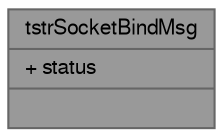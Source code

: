digraph "tstrSocketBindMsg"
{
 // LATEX_PDF_SIZE
  bgcolor="transparent";
  edge [fontname=FreeSans,fontsize=10,labelfontname=FreeSans,labelfontsize=10];
  node [fontname=FreeSans,fontsize=10,shape=box,height=0.2,width=0.4];
  Node1 [shape=record,label="{tstrSocketBindMsg\n|+ status\l|}",height=0.2,width=0.4,color="gray40", fillcolor="grey60", style="filled", fontcolor="black",tooltip="Socket bind status."];
}
